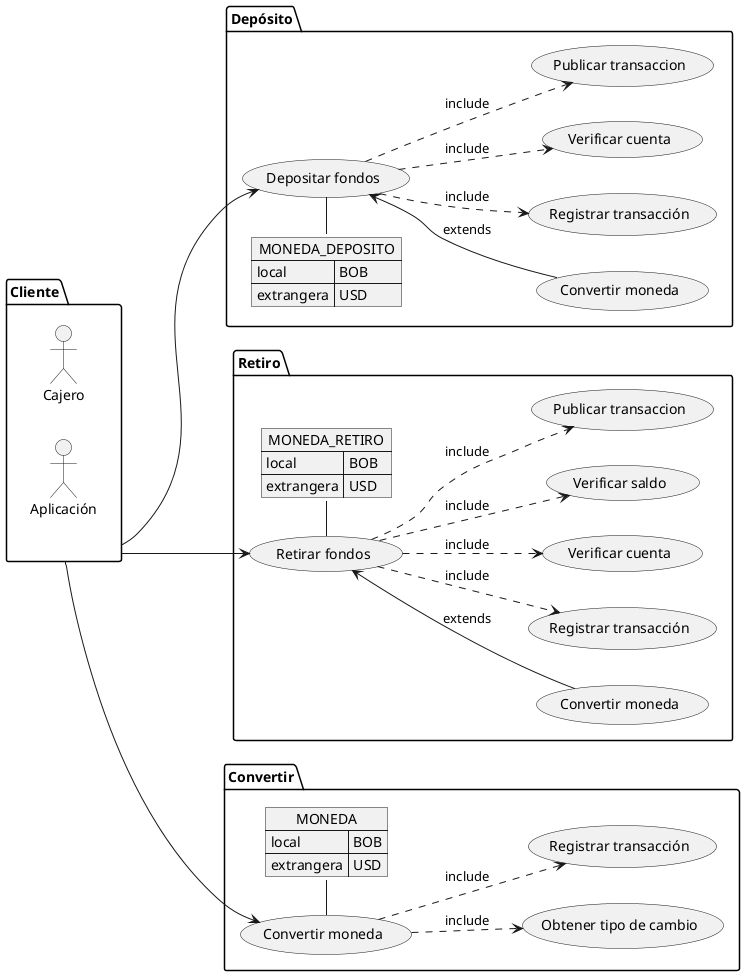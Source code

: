 @startuml
left to right direction

package Cliente {
   actor "Cajero" as cajero
   actor "Aplicación" as app
}

package Depósito {
  usecase "Depositar fondos" as depositar
  usecase "Convertir moneda" as convertirDeposito
  usecase "Registrar transacción" as registrarDeposito
  usecase "Verificar cuenta" as verificarCuentaDeposito
  usecase "Publicar transaccion" as publicarDeposito
  json MONEDA_DEPOSITO {
     "local": "BOB",
     "extrangera": "USD"
  }
}

package Retiro {
  usecase "Retirar fondos" as retirar
  usecase "Convertir moneda" as convertirRetiro
  usecase "Registrar transacción" as registrarRetiro
  usecase "Verificar cuenta" as verificarCuentaRetiro
  usecase "Verificar saldo" as verificarSaldoRetiro
  usecase "Publicar transaccion" as publicarRetiro
  json MONEDA_RETIRO {
     "local": "BOB",
     "extrangera": "USD"
  }
}

package Convertir {
  usecase "Obtener tipo de cambio" as tipoCambio
  usecase "Convertir moneda" as convertir
  usecase "Registrar transacción" as registrarTransaccion
  json MONEDA {
     "local": "BOB",
     "extrangera": "USD"
  }
}

:Cliente: -down--> depositar
:depositar: -down.> verificarCuentaDeposito: include
:depositar: -down.> registrarDeposito: include
:depositar: -down.> publicarDeposito: include
:convertirDeposito: -up-> depositar: extends
depositar -left- MONEDA_DEPOSITO

:Cliente: -down--> retirar
:retirar: -down.> verificarCuentaRetiro: include
:retirar: -down.> verificarSaldoRetiro: include
:retirar: -down.> registrarRetiro: include
:retirar: -down.> publicarRetiro: include
:convertirRetiro: -up-> retirar: extends
retirar-right- MONEDA_RETIRO


:Cliente: -down--> convertir
:convertir: -down.> tipoCambio: include
:convertir: -down.> registrarTransaccion: include

convertir-right- MONEDA
@enduml
